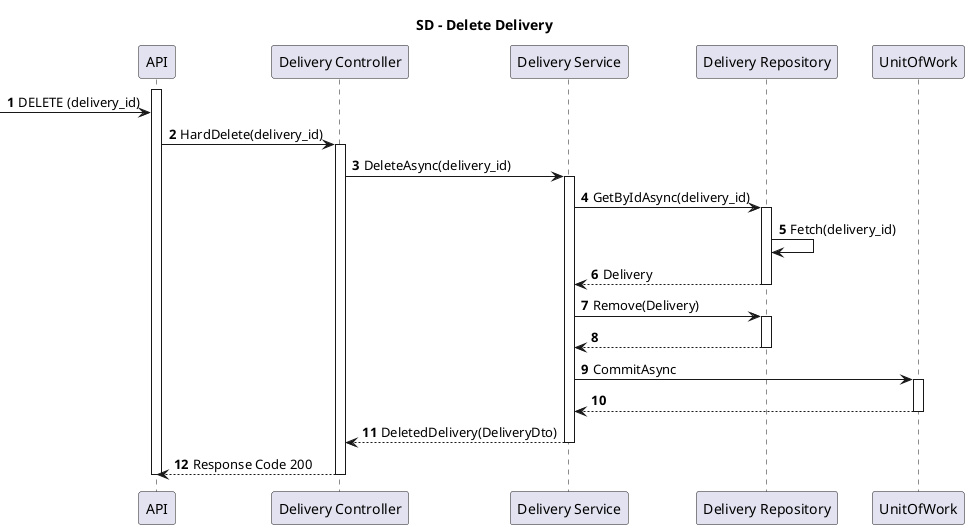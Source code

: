 @startuml USA08_3

title SD - Delete Delivery

autonumber

participant "API" as API
participant "Delivery Controller" as C
participant "Delivery Service" as S
participant "Delivery Repository" as R
participant "UnitOfWork" as U

activate API
-> API : DELETE (delivery_id)
API -> C : HardDelete(delivery_id)
activate C
C -> S : DeleteAsync(delivery_id)
activate S
S -> R : GetByIdAsync(delivery_id)
activate R
R -> R : Fetch(delivery_id)
R --> S : Delivery
deactivate R
S -> R : Remove(Delivery)
activate R
R --> S
deactivate R
S -> U : CommitAsync
activate U
U --> S
deactivate U
S --> C : DeletedDelivery(DeliveryDto)
deactivate S
C --> API : Response Code 200
deactivate C
deactivate API
